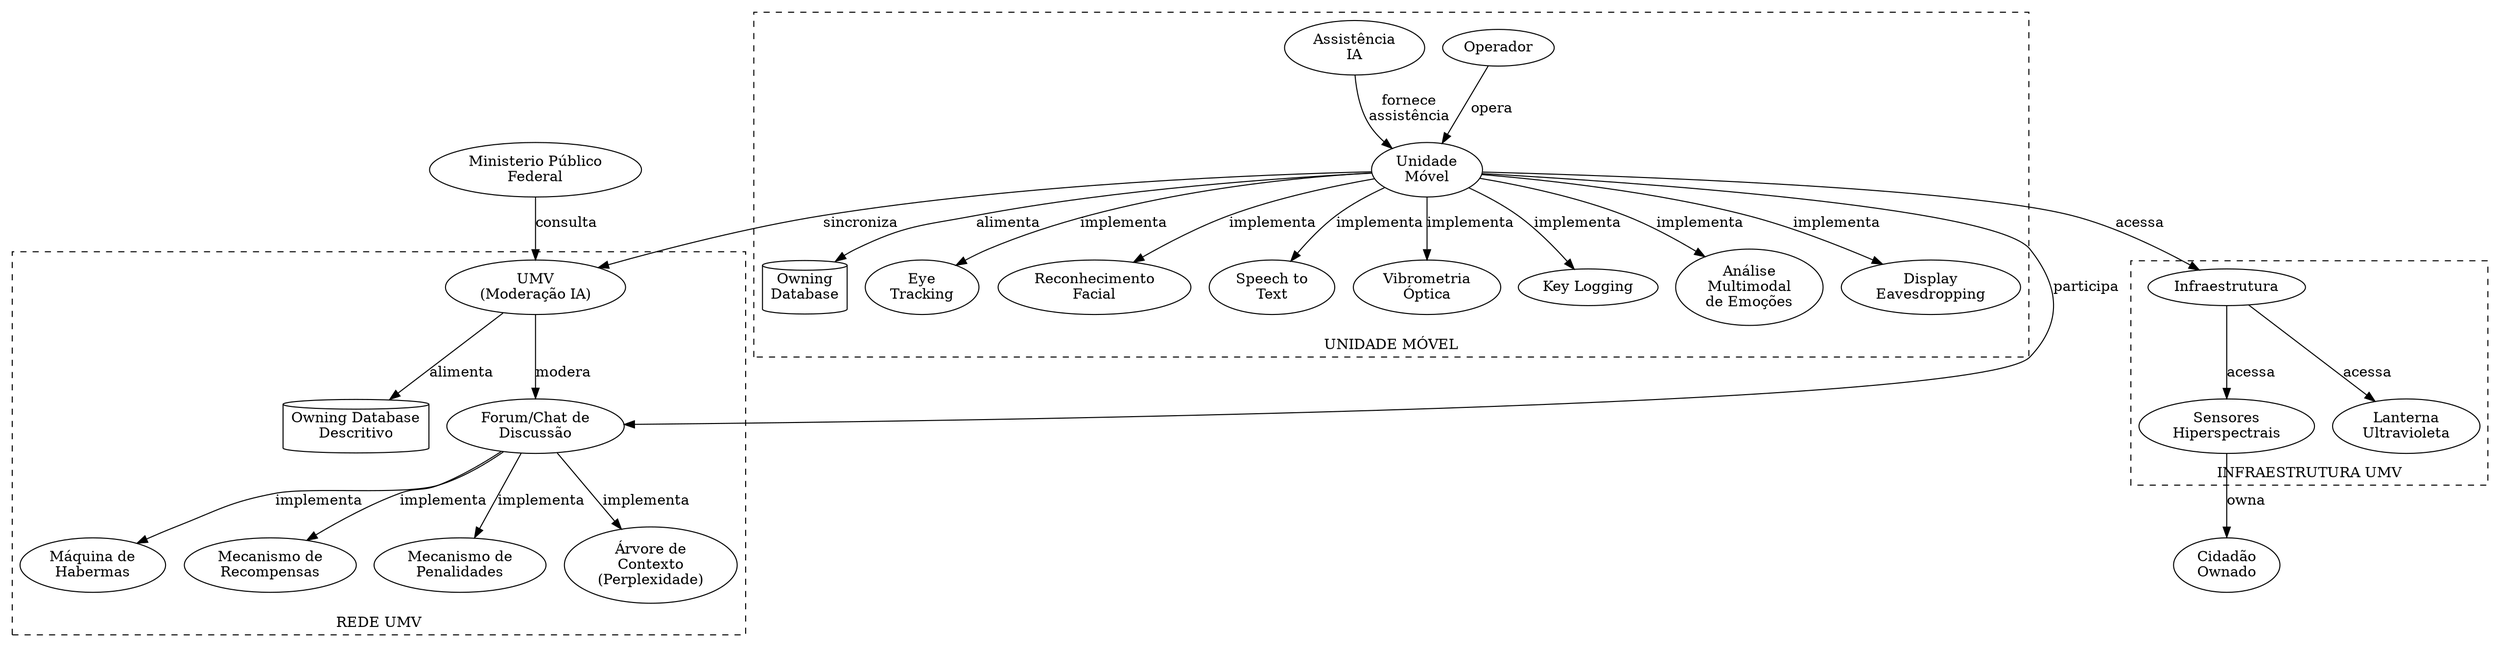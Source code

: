 digraph G {
    
    #label = "UMV\nCHAT/FORUM";
    #labelloc = "t";
    #fontsize = 35;

    #######################################################################
    #                           ENTIDADES                                 #
    #######################################################################
    subgraph cluster_rede_umv {
        style = "dashed";
        label= "REDE UMV";
        labelloc = "bottom"

        HABERMAS [label="Máquina de\nHabermas"]
        RECOMPENSA [label="Mecanismo de\nRecompensas"]
        PENALIDADE [label="Mecanismo de\nPenalidades"]
        CONTEXTO [label="Árvore de\nContexto\n(Perplexidade)"]
        UMV [label="UMV\n(Moderação IA)"]
        UMVDATABASE [label="Owning Database\nDescritivo" shape=cylinder]
        FORUM [label="Forum/Chat de\nDiscussão"]
    }    


    subgraph cluster_unidade {
        style = "dashed";
        label= "UNIDADE MÓVEL";
        labelloc = "bottom"
        
        OPERADOR [label="Operador"]
        UNIDADE [label="Unidade\nMóvel"]
        ASSISTENCIA [label="Assistência\nIA"]
        OWNING [label="Owning\nDatabase" shape=cylinder]
        
        EYE_TRACKING [label="Eye\nTracking"]
        FACE_RECOGNITION [label="Reconhecimento\nFacial"]
        SPEECH_TO_TEXT [label="Speech to\nText"]
        VIBROMETRIA [label="Vibrometria\nÓptica"]
        KEYLOGGING [label="Key Logging"]
        MULTIMODAL [label="Análise\nMultimodal\nde Emoções"]
        EAVESDROPPING [label="Display\nEavesdropping"]
    }
    
    subgraph cluster_infra_umv {
        style="dashed"
        label="INFRAESTRUTURA UMV"
        labelloc = "bottom"
        
        INFRAESTRUTURA [label="Infraestrutura"]
        SENSORES_HIPERSPECTRAIS [label="Sensores\nHiperspectrais"]
        LANTERNAS_UV [label="Lanterna\nUltravioleta"]
    }
    
    MPF [label="Ministerio Público\nFederal"]
    OWNADO [label="Cidadão\nOwnado"]
    
    #######################################################################
    #                       RELACIONAMENTOS                               #
    #######################################################################
    UMV -> FORUM [label="modera"]
    FORUM -> HABERMAS [label="implementa"]
    FORUM -> RECOMPENSA [label="implementa"]
    FORUM -> PENALIDADE [label="implementa"]
    FORUM -> CONTEXTO [label="implementa"]
    OPERADOR -> UNIDADE [label="opera" ]
    SENSORES_HIPERSPECTRAIS -> OWNADO [label="owna" ]
    UNIDADE -> FORUM [label="participa" ]
    ASSISTENCIA -> UNIDADE [label="fornece\nassistência"]
    UNIDADE -> OWNING [label="alimenta" ]
    UMV -> UMVDATABASE [label="alimenta"]
    UNIDADE -> UMV [label="sincroniza" ]
    MPF -> UMV [label="consulta" ]
    
    INFRAESTRUTURA -> SENSORES_HIPERSPECTRAIS [label="acessa"]
    INFRAESTRUTURA -> LANTERNAS_UV [label="acessa"]
    UNIDADE -> INFRAESTRUTURA [label="acessa"]
    
    UNIDADE -> EYE_TRACKING [label="implementa"]
    UNIDADE -> FACE_RECOGNITION [label="implementa"]
    UNIDADE -> SPEECH_TO_TEXT [label="implementa"]
    UNIDADE -> KEYLOGGING [label="implementa"]
    UNIDADE -> VIBROMETRIA [label="implementa"]
    UNIDADE -> MULTIMODAL  [label="implementa"]
    UNIDADE -> EAVESDROPPING [label="implementa"]
}
